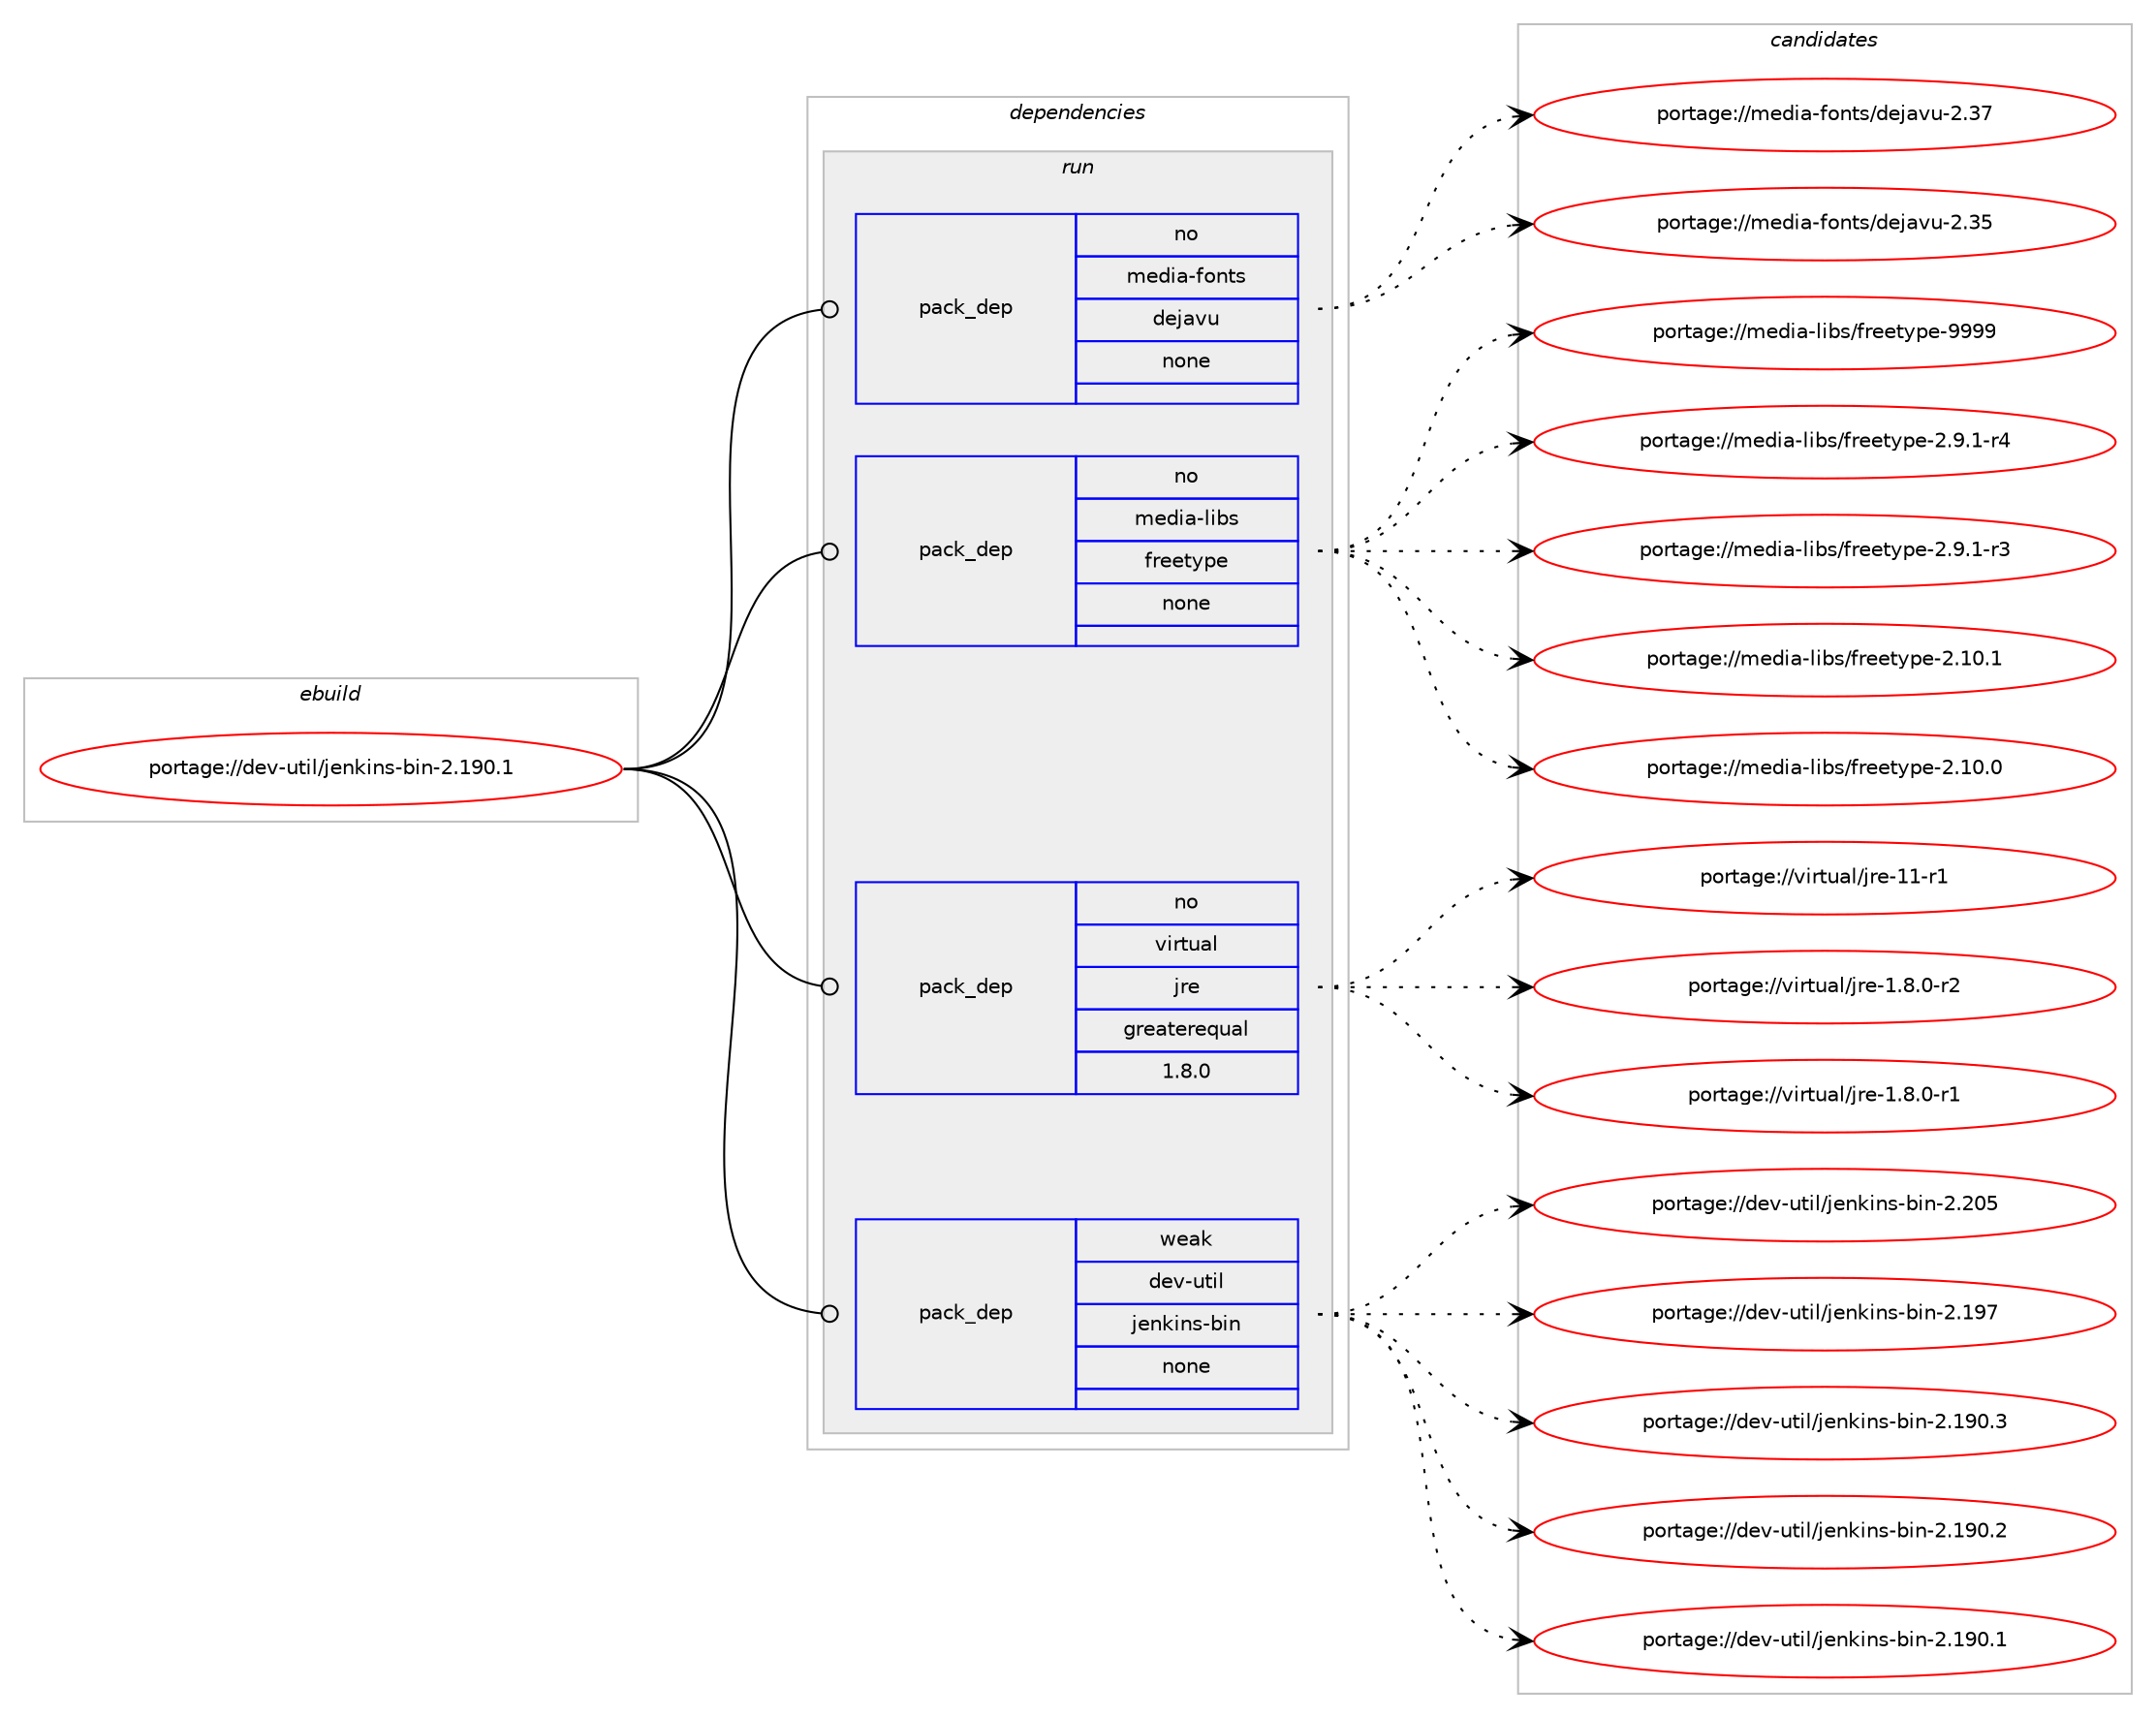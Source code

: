 digraph prolog {

# *************
# Graph options
# *************

newrank=true;
concentrate=true;
compound=true;
graph [rankdir=LR,fontname=Helvetica,fontsize=10,ranksep=1.5];#, ranksep=2.5, nodesep=0.2];
edge  [arrowhead=vee];
node  [fontname=Helvetica,fontsize=10];

# **********
# The ebuild
# **********

subgraph cluster_leftcol {
color=gray;
label=<<i>ebuild</i>>;
id [label="portage://dev-util/jenkins-bin-2.190.1", color=red, width=4, href="../dev-util/jenkins-bin-2.190.1.svg"];
}

# ****************
# The dependencies
# ****************

subgraph cluster_midcol {
color=gray;
label=<<i>dependencies</i>>;
subgraph cluster_compile {
fillcolor="#eeeeee";
style=filled;
label=<<i>compile</i>>;
}
subgraph cluster_compileandrun {
fillcolor="#eeeeee";
style=filled;
label=<<i>compile and run</i>>;
}
subgraph cluster_run {
fillcolor="#eeeeee";
style=filled;
label=<<i>run</i>>;
subgraph pack233688 {
dependency300584 [label=<<TABLE BORDER="0" CELLBORDER="1" CELLSPACING="0" CELLPADDING="4" WIDTH="220"><TR><TD ROWSPAN="6" CELLPADDING="30">pack_dep</TD></TR><TR><TD WIDTH="110">no</TD></TR><TR><TD>media-fonts</TD></TR><TR><TD>dejavu</TD></TR><TR><TD>none</TD></TR><TR><TD></TD></TR></TABLE>>, shape=none, color=blue];
}
id:e -> dependency300584:w [weight=20,style="solid",arrowhead="odot"];
subgraph pack233689 {
dependency300585 [label=<<TABLE BORDER="0" CELLBORDER="1" CELLSPACING="0" CELLPADDING="4" WIDTH="220"><TR><TD ROWSPAN="6" CELLPADDING="30">pack_dep</TD></TR><TR><TD WIDTH="110">no</TD></TR><TR><TD>media-libs</TD></TR><TR><TD>freetype</TD></TR><TR><TD>none</TD></TR><TR><TD></TD></TR></TABLE>>, shape=none, color=blue];
}
id:e -> dependency300585:w [weight=20,style="solid",arrowhead="odot"];
subgraph pack233690 {
dependency300586 [label=<<TABLE BORDER="0" CELLBORDER="1" CELLSPACING="0" CELLPADDING="4" WIDTH="220"><TR><TD ROWSPAN="6" CELLPADDING="30">pack_dep</TD></TR><TR><TD WIDTH="110">no</TD></TR><TR><TD>virtual</TD></TR><TR><TD>jre</TD></TR><TR><TD>greaterequal</TD></TR><TR><TD>1.8.0</TD></TR></TABLE>>, shape=none, color=blue];
}
id:e -> dependency300586:w [weight=20,style="solid",arrowhead="odot"];
subgraph pack233691 {
dependency300587 [label=<<TABLE BORDER="0" CELLBORDER="1" CELLSPACING="0" CELLPADDING="4" WIDTH="220"><TR><TD ROWSPAN="6" CELLPADDING="30">pack_dep</TD></TR><TR><TD WIDTH="110">weak</TD></TR><TR><TD>dev-util</TD></TR><TR><TD>jenkins-bin</TD></TR><TR><TD>none</TD></TR><TR><TD></TD></TR></TABLE>>, shape=none, color=blue];
}
id:e -> dependency300587:w [weight=20,style="solid",arrowhead="odot"];
}
}

# **************
# The candidates
# **************

subgraph cluster_choices {
rank=same;
color=gray;
label=<<i>candidates</i>>;

subgraph choice233688 {
color=black;
nodesep=1;
choice109101100105974510211111011611547100101106971181174550465155 [label="portage://media-fonts/dejavu-2.37", color=red, width=4,href="../media-fonts/dejavu-2.37.svg"];
choice109101100105974510211111011611547100101106971181174550465153 [label="portage://media-fonts/dejavu-2.35", color=red, width=4,href="../media-fonts/dejavu-2.35.svg"];
dependency300584:e -> choice109101100105974510211111011611547100101106971181174550465155:w [style=dotted,weight="100"];
dependency300584:e -> choice109101100105974510211111011611547100101106971181174550465153:w [style=dotted,weight="100"];
}
subgraph choice233689 {
color=black;
nodesep=1;
choice109101100105974510810598115471021141011011161211121014557575757 [label="portage://media-libs/freetype-9999", color=red, width=4,href="../media-libs/freetype-9999.svg"];
choice109101100105974510810598115471021141011011161211121014550465746494511452 [label="portage://media-libs/freetype-2.9.1-r4", color=red, width=4,href="../media-libs/freetype-2.9.1-r4.svg"];
choice109101100105974510810598115471021141011011161211121014550465746494511451 [label="portage://media-libs/freetype-2.9.1-r3", color=red, width=4,href="../media-libs/freetype-2.9.1-r3.svg"];
choice1091011001059745108105981154710211410110111612111210145504649484649 [label="portage://media-libs/freetype-2.10.1", color=red, width=4,href="../media-libs/freetype-2.10.1.svg"];
choice1091011001059745108105981154710211410110111612111210145504649484648 [label="portage://media-libs/freetype-2.10.0", color=red, width=4,href="../media-libs/freetype-2.10.0.svg"];
dependency300585:e -> choice109101100105974510810598115471021141011011161211121014557575757:w [style=dotted,weight="100"];
dependency300585:e -> choice109101100105974510810598115471021141011011161211121014550465746494511452:w [style=dotted,weight="100"];
dependency300585:e -> choice109101100105974510810598115471021141011011161211121014550465746494511451:w [style=dotted,weight="100"];
dependency300585:e -> choice1091011001059745108105981154710211410110111612111210145504649484649:w [style=dotted,weight="100"];
dependency300585:e -> choice1091011001059745108105981154710211410110111612111210145504649484648:w [style=dotted,weight="100"];
}
subgraph choice233690 {
color=black;
nodesep=1;
choice11810511411611797108471061141014549494511449 [label="portage://virtual/jre-11-r1", color=red, width=4,href="../virtual/jre-11-r1.svg"];
choice11810511411611797108471061141014549465646484511450 [label="portage://virtual/jre-1.8.0-r2", color=red, width=4,href="../virtual/jre-1.8.0-r2.svg"];
choice11810511411611797108471061141014549465646484511449 [label="portage://virtual/jre-1.8.0-r1", color=red, width=4,href="../virtual/jre-1.8.0-r1.svg"];
dependency300586:e -> choice11810511411611797108471061141014549494511449:w [style=dotted,weight="100"];
dependency300586:e -> choice11810511411611797108471061141014549465646484511450:w [style=dotted,weight="100"];
dependency300586:e -> choice11810511411611797108471061141014549465646484511449:w [style=dotted,weight="100"];
}
subgraph choice233691 {
color=black;
nodesep=1;
choice10010111845117116105108471061011101071051101154598105110455046504853 [label="portage://dev-util/jenkins-bin-2.205", color=red, width=4,href="../dev-util/jenkins-bin-2.205.svg"];
choice10010111845117116105108471061011101071051101154598105110455046495755 [label="portage://dev-util/jenkins-bin-2.197", color=red, width=4,href="../dev-util/jenkins-bin-2.197.svg"];
choice100101118451171161051084710610111010710511011545981051104550464957484651 [label="portage://dev-util/jenkins-bin-2.190.3", color=red, width=4,href="../dev-util/jenkins-bin-2.190.3.svg"];
choice100101118451171161051084710610111010710511011545981051104550464957484650 [label="portage://dev-util/jenkins-bin-2.190.2", color=red, width=4,href="../dev-util/jenkins-bin-2.190.2.svg"];
choice100101118451171161051084710610111010710511011545981051104550464957484649 [label="portage://dev-util/jenkins-bin-2.190.1", color=red, width=4,href="../dev-util/jenkins-bin-2.190.1.svg"];
dependency300587:e -> choice10010111845117116105108471061011101071051101154598105110455046504853:w [style=dotted,weight="100"];
dependency300587:e -> choice10010111845117116105108471061011101071051101154598105110455046495755:w [style=dotted,weight="100"];
dependency300587:e -> choice100101118451171161051084710610111010710511011545981051104550464957484651:w [style=dotted,weight="100"];
dependency300587:e -> choice100101118451171161051084710610111010710511011545981051104550464957484650:w [style=dotted,weight="100"];
dependency300587:e -> choice100101118451171161051084710610111010710511011545981051104550464957484649:w [style=dotted,weight="100"];
}
}

}
